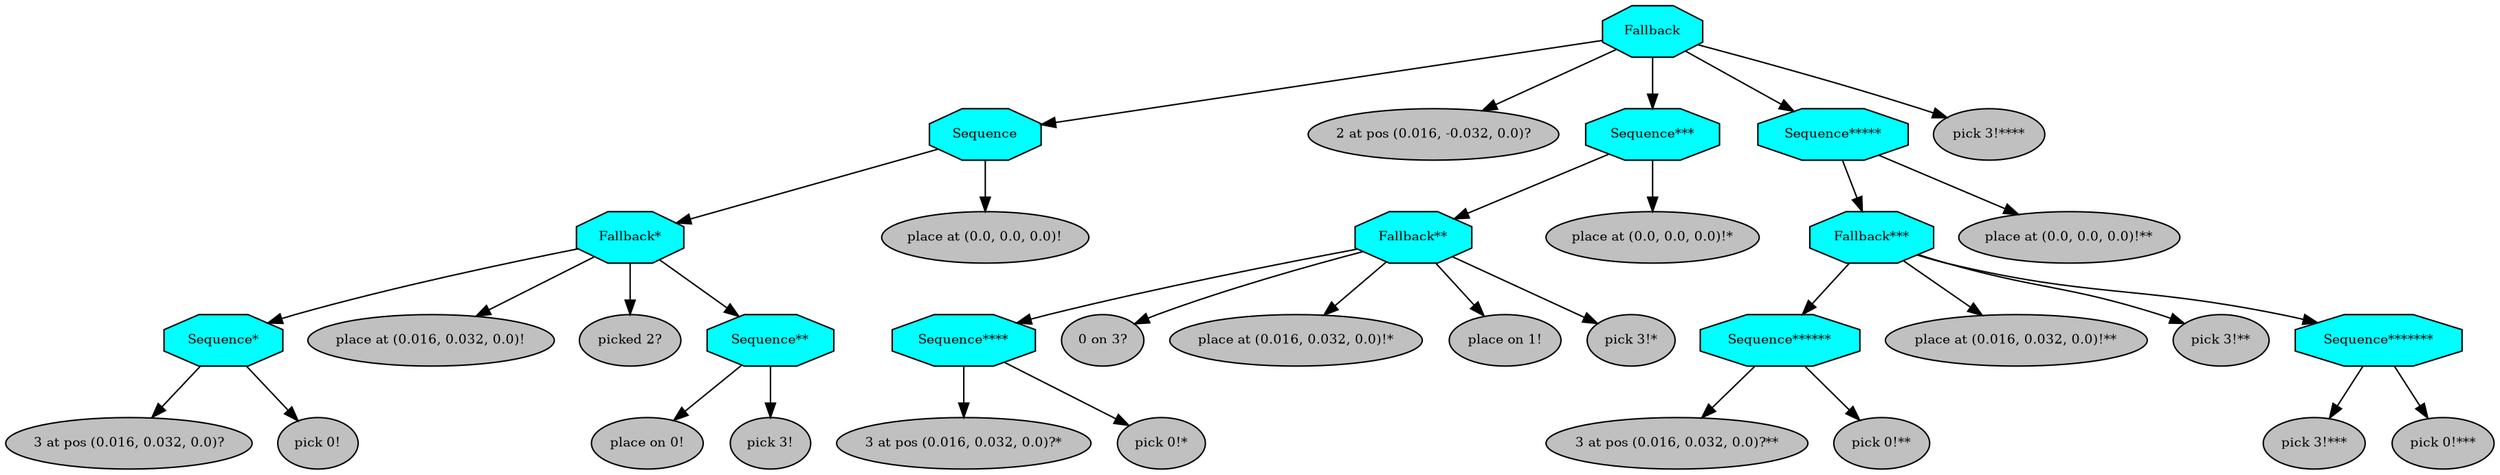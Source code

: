 digraph pastafarianism {
ordering=out;
graph [fontname="times-roman"];
node [fontname="times-roman"];
edge [fontname="times-roman"];
Fallback [fillcolor=cyan, fontcolor=black, fontsize=9, label=Fallback, shape=octagon, style=filled];
Sequence [fillcolor=cyan, fontcolor=black, fontsize=9, label=Sequence, shape=octagon, style=filled];
Fallback -> Sequence;
"Fallback*" [fillcolor=cyan, fontcolor=black, fontsize=9, label="Fallback*", shape=octagon, style=filled];
Sequence -> "Fallback*";
"Sequence*" [fillcolor=cyan, fontcolor=black, fontsize=9, label="Sequence*", shape=octagon, style=filled];
"Fallback*" -> "Sequence*";
"3 at pos (0.016, 0.032, 0.0)?" [fillcolor=gray, fontcolor=black, fontsize=9, label="3 at pos (0.016, 0.032, 0.0)?", shape=ellipse, style=filled];
"Sequence*" -> "3 at pos (0.016, 0.032, 0.0)?";
"pick 0!" [fillcolor=gray, fontcolor=black, fontsize=9, label="pick 0!", shape=ellipse, style=filled];
"Sequence*" -> "pick 0!";
"place at (0.016, 0.032, 0.0)!" [fillcolor=gray, fontcolor=black, fontsize=9, label="place at (0.016, 0.032, 0.0)!", shape=ellipse, style=filled];
"Fallback*" -> "place at (0.016, 0.032, 0.0)!";
"picked 2?" [fillcolor=gray, fontcolor=black, fontsize=9, label="picked 2?", shape=ellipse, style=filled];
"Fallback*" -> "picked 2?";
"Sequence**" [fillcolor=cyan, fontcolor=black, fontsize=9, label="Sequence**", shape=octagon, style=filled];
"Fallback*" -> "Sequence**";
"place on 0!" [fillcolor=gray, fontcolor=black, fontsize=9, label="place on 0!", shape=ellipse, style=filled];
"Sequence**" -> "place on 0!";
"pick 3!" [fillcolor=gray, fontcolor=black, fontsize=9, label="pick 3!", shape=ellipse, style=filled];
"Sequence**" -> "pick 3!";
"place at (0.0, 0.0, 0.0)!" [fillcolor=gray, fontcolor=black, fontsize=9, label="place at (0.0, 0.0, 0.0)!", shape=ellipse, style=filled];
Sequence -> "place at (0.0, 0.0, 0.0)!";
"2 at pos (0.016, -0.032, 0.0)?" [fillcolor=gray, fontcolor=black, fontsize=9, label="2 at pos (0.016, -0.032, 0.0)?", shape=ellipse, style=filled];
Fallback -> "2 at pos (0.016, -0.032, 0.0)?";
"Sequence***" [fillcolor=cyan, fontcolor=black, fontsize=9, label="Sequence***", shape=octagon, style=filled];
Fallback -> "Sequence***";
"Fallback**" [fillcolor=cyan, fontcolor=black, fontsize=9, label="Fallback**", shape=octagon, style=filled];
"Sequence***" -> "Fallback**";
"Sequence****" [fillcolor=cyan, fontcolor=black, fontsize=9, label="Sequence****", shape=octagon, style=filled];
"Fallback**" -> "Sequence****";
"3 at pos (0.016, 0.032, 0.0)?*" [fillcolor=gray, fontcolor=black, fontsize=9, label="3 at pos (0.016, 0.032, 0.0)?*", shape=ellipse, style=filled];
"Sequence****" -> "3 at pos (0.016, 0.032, 0.0)?*";
"pick 0!*" [fillcolor=gray, fontcolor=black, fontsize=9, label="pick 0!*", shape=ellipse, style=filled];
"Sequence****" -> "pick 0!*";
"0 on 3?" [fillcolor=gray, fontcolor=black, fontsize=9, label="0 on 3?", shape=ellipse, style=filled];
"Fallback**" -> "0 on 3?";
"place at (0.016, 0.032, 0.0)!*" [fillcolor=gray, fontcolor=black, fontsize=9, label="place at (0.016, 0.032, 0.0)!*", shape=ellipse, style=filled];
"Fallback**" -> "place at (0.016, 0.032, 0.0)!*";
"place on 1!" [fillcolor=gray, fontcolor=black, fontsize=9, label="place on 1!", shape=ellipse, style=filled];
"Fallback**" -> "place on 1!";
"pick 3!*" [fillcolor=gray, fontcolor=black, fontsize=9, label="pick 3!*", shape=ellipse, style=filled];
"Fallback**" -> "pick 3!*";
"place at (0.0, 0.0, 0.0)!*" [fillcolor=gray, fontcolor=black, fontsize=9, label="place at (0.0, 0.0, 0.0)!*", shape=ellipse, style=filled];
"Sequence***" -> "place at (0.0, 0.0, 0.0)!*";
"Sequence*****" [fillcolor=cyan, fontcolor=black, fontsize=9, label="Sequence*****", shape=octagon, style=filled];
Fallback -> "Sequence*****";
"Fallback***" [fillcolor=cyan, fontcolor=black, fontsize=9, label="Fallback***", shape=octagon, style=filled];
"Sequence*****" -> "Fallback***";
"Sequence******" [fillcolor=cyan, fontcolor=black, fontsize=9, label="Sequence******", shape=octagon, style=filled];
"Fallback***" -> "Sequence******";
"3 at pos (0.016, 0.032, 0.0)?**" [fillcolor=gray, fontcolor=black, fontsize=9, label="3 at pos (0.016, 0.032, 0.0)?**", shape=ellipse, style=filled];
"Sequence******" -> "3 at pos (0.016, 0.032, 0.0)?**";
"pick 0!**" [fillcolor=gray, fontcolor=black, fontsize=9, label="pick 0!**", shape=ellipse, style=filled];
"Sequence******" -> "pick 0!**";
"place at (0.016, 0.032, 0.0)!**" [fillcolor=gray, fontcolor=black, fontsize=9, label="place at (0.016, 0.032, 0.0)!**", shape=ellipse, style=filled];
"Fallback***" -> "place at (0.016, 0.032, 0.0)!**";
"pick 3!**" [fillcolor=gray, fontcolor=black, fontsize=9, label="pick 3!**", shape=ellipse, style=filled];
"Fallback***" -> "pick 3!**";
"Sequence*******" [fillcolor=cyan, fontcolor=black, fontsize=9, label="Sequence*******", shape=octagon, style=filled];
"Fallback***" -> "Sequence*******";
"pick 3!***" [fillcolor=gray, fontcolor=black, fontsize=9, label="pick 3!***", shape=ellipse, style=filled];
"Sequence*******" -> "pick 3!***";
"pick 0!***" [fillcolor=gray, fontcolor=black, fontsize=9, label="pick 0!***", shape=ellipse, style=filled];
"Sequence*******" -> "pick 0!***";
"place at (0.0, 0.0, 0.0)!**" [fillcolor=gray, fontcolor=black, fontsize=9, label="place at (0.0, 0.0, 0.0)!**", shape=ellipse, style=filled];
"Sequence*****" -> "place at (0.0, 0.0, 0.0)!**";
"pick 3!****" [fillcolor=gray, fontcolor=black, fontsize=9, label="pick 3!****", shape=ellipse, style=filled];
Fallback -> "pick 3!****";
}
